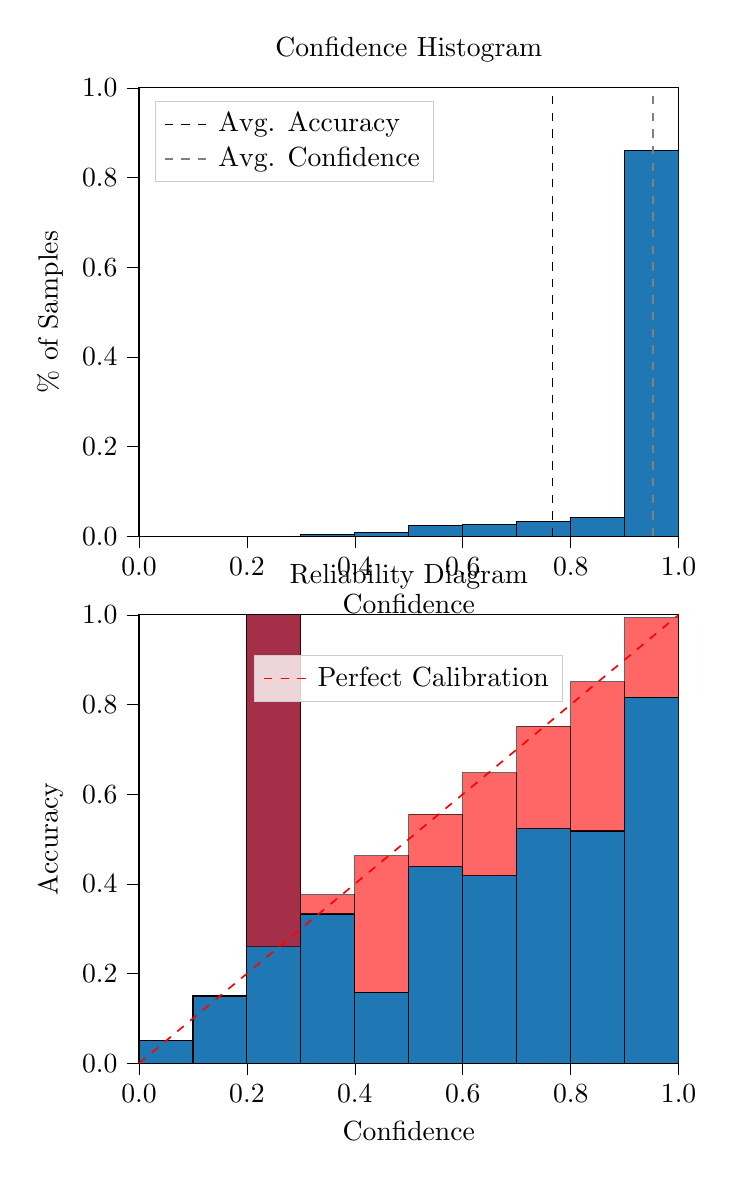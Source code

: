 % This file was created by tikzplotlib v0.9.8.
\begin{tikzpicture}

\definecolor{color0}{rgb}{0.122,0.467,0.706}

\begin{groupplot}[group style={group size=1 by 2}]
\nextgroupplot[
legend cell align={left},
legend style={
  fill opacity=0.8,
  draw opacity=1,
  text opacity=1,
  at={(0.03,0.97)},
  anchor=north west,
  draw=white!80!black
},
tick align=outside,
tick pos=left,
title={Confidence Histogram},
x grid style={white!69.02!black},
xlabel={Confidence},
xmin=0, xmax=1,
xtick style={color=black},
xtick={0,0.2,0.4,0.6,0.8,1},
xticklabels={0.0,0.2,0.4,0.6,0.8,1.0},
y grid style={white!69.02!black},
ylabel={\% of Samples},
ymin=0, ymax=1,
ytick style={color=black},
ytick={0,0.2,0.4,0.6,0.8,1},
yticklabels={0.0,0.2,0.4,0.6,0.8,1.0}
]
\draw[draw=black,fill=color0] (axis cs:-6.939e-18,0) rectangle (axis cs:0.1,0);
\draw[draw=black,fill=color0] (axis cs:0.1,0) rectangle (axis cs:0.2,0);
\draw[draw=black,fill=color0] (axis cs:0.2,0) rectangle (axis cs:0.3,0.0);
\draw[draw=black,fill=color0] (axis cs:0.3,0) rectangle (axis cs:0.4,0.004);
\draw[draw=black,fill=color0] (axis cs:0.4,0) rectangle (axis cs:0.5,0.009);
\draw[draw=black,fill=color0] (axis cs:0.5,0) rectangle (axis cs:0.6,0.024);
\draw[draw=black,fill=color0] (axis cs:0.6,0) rectangle (axis cs:0.7,0.027);
\draw[draw=black,fill=color0] (axis cs:0.7,0) rectangle (axis cs:0.8,0.032);
\draw[draw=black,fill=color0] (axis cs:0.8,0) rectangle (axis cs:0.9,0.041);
\draw[draw=black,fill=color0] (axis cs:0.9,0) rectangle (axis cs:1,0.86);
\addplot [semithick, black, dashed]
table {%
0.766 0
0.766 1
};
\addlegendentry{Avg. Accuracy}
\addplot [semithick, white!50.196!black, dashed]
table {%
0.952 0
0.952 1
};
\addlegendentry{Avg. Confidence}

\nextgroupplot[
legend cell align={left},
legend style={
  fill opacity=0.8,
  draw opacity=1,
  text opacity=1,
  at={(0.5,0.91)},
  anchor=north,
  draw=white!80!black
},
tick align=outside,
tick pos=left,
title={Reliability Diagram},
x grid style={white!69.02!black},
xlabel={Confidence},
xmin=0, xmax=1,
xtick style={color=black},
xtick={0,0.2,0.4,0.6,0.8,1},
xticklabels={0.0,0.2,0.4,0.6,0.8,1.0},
y grid style={white!69.02!black},
ylabel={Accuracy},
ymin=0, ymax=1,
ytick style={color=black},
ytick={0,0.2,0.4,0.6,0.8,1},
yticklabels={0.0,0.2,0.4,0.6,0.8,1.0}
]
\draw[draw=black,fill=color0] (axis cs:-6.939e-18,0) rectangle (axis cs:0.1,0.05);
\draw[draw=black,fill=color0] (axis cs:0.1,0) rectangle (axis cs:0.2,0.15);
\draw[draw=black,fill=color0] (axis cs:0.2,0) rectangle (axis cs:0.3,1);
\draw[draw=black,fill=color0] (axis cs:0.3,0) rectangle (axis cs:0.4,0.333);
\draw[draw=black,fill=color0] (axis cs:0.4,0) rectangle (axis cs:0.5,0.158);
\draw[draw=black,fill=color0] (axis cs:0.5,0) rectangle (axis cs:0.6,0.438);
\draw[draw=black,fill=color0] (axis cs:0.6,0) rectangle (axis cs:0.7,0.418);
\draw[draw=black,fill=color0] (axis cs:0.7,0) rectangle (axis cs:0.8,0.523);
\draw[draw=black,fill=color0] (axis cs:0.8,0) rectangle (axis cs:0.9,0.518);
\draw[draw=black,fill=color0] (axis cs:0.9,0) rectangle (axis cs:1,0.816);
\draw[draw=black,fill=red,opacity=0.6] (axis cs:-6.939e-18,0.05) rectangle (axis cs:0.1,0.05);
\draw[draw=black,fill=red,opacity=0.6] (axis cs:0.1,0.15) rectangle (axis cs:0.2,0.15);
\draw[draw=black,fill=red,opacity=0.6] (axis cs:0.2,1) rectangle (axis cs:0.3,0.26);
\draw[draw=black,fill=red,opacity=0.6] (axis cs:0.3,0.333) rectangle (axis cs:0.4,0.376);
\draw[draw=black,fill=red,opacity=0.6] (axis cs:0.4,0.158) rectangle (axis cs:0.5,0.463);
\draw[draw=black,fill=red,opacity=0.6] (axis cs:0.5,0.438) rectangle (axis cs:0.6,0.555);
\draw[draw=black,fill=red,opacity=0.6] (axis cs:0.6,0.418) rectangle (axis cs:0.7,0.648);
\draw[draw=black,fill=red,opacity=0.6] (axis cs:0.7,0.523) rectangle (axis cs:0.8,0.752);
\draw[draw=black,fill=red,opacity=0.6] (axis cs:0.8,0.518) rectangle (axis cs:0.9,0.851);
\draw[draw=black,fill=red,opacity=0.6] (axis cs:0.9,0.816) rectangle (axis cs:1,0.994);
\addplot [semithick, red, dashed]
table {%
0 0
1 1
};
\addlegendentry{Perfect Calibration}
\end{groupplot}

\end{tikzpicture}
